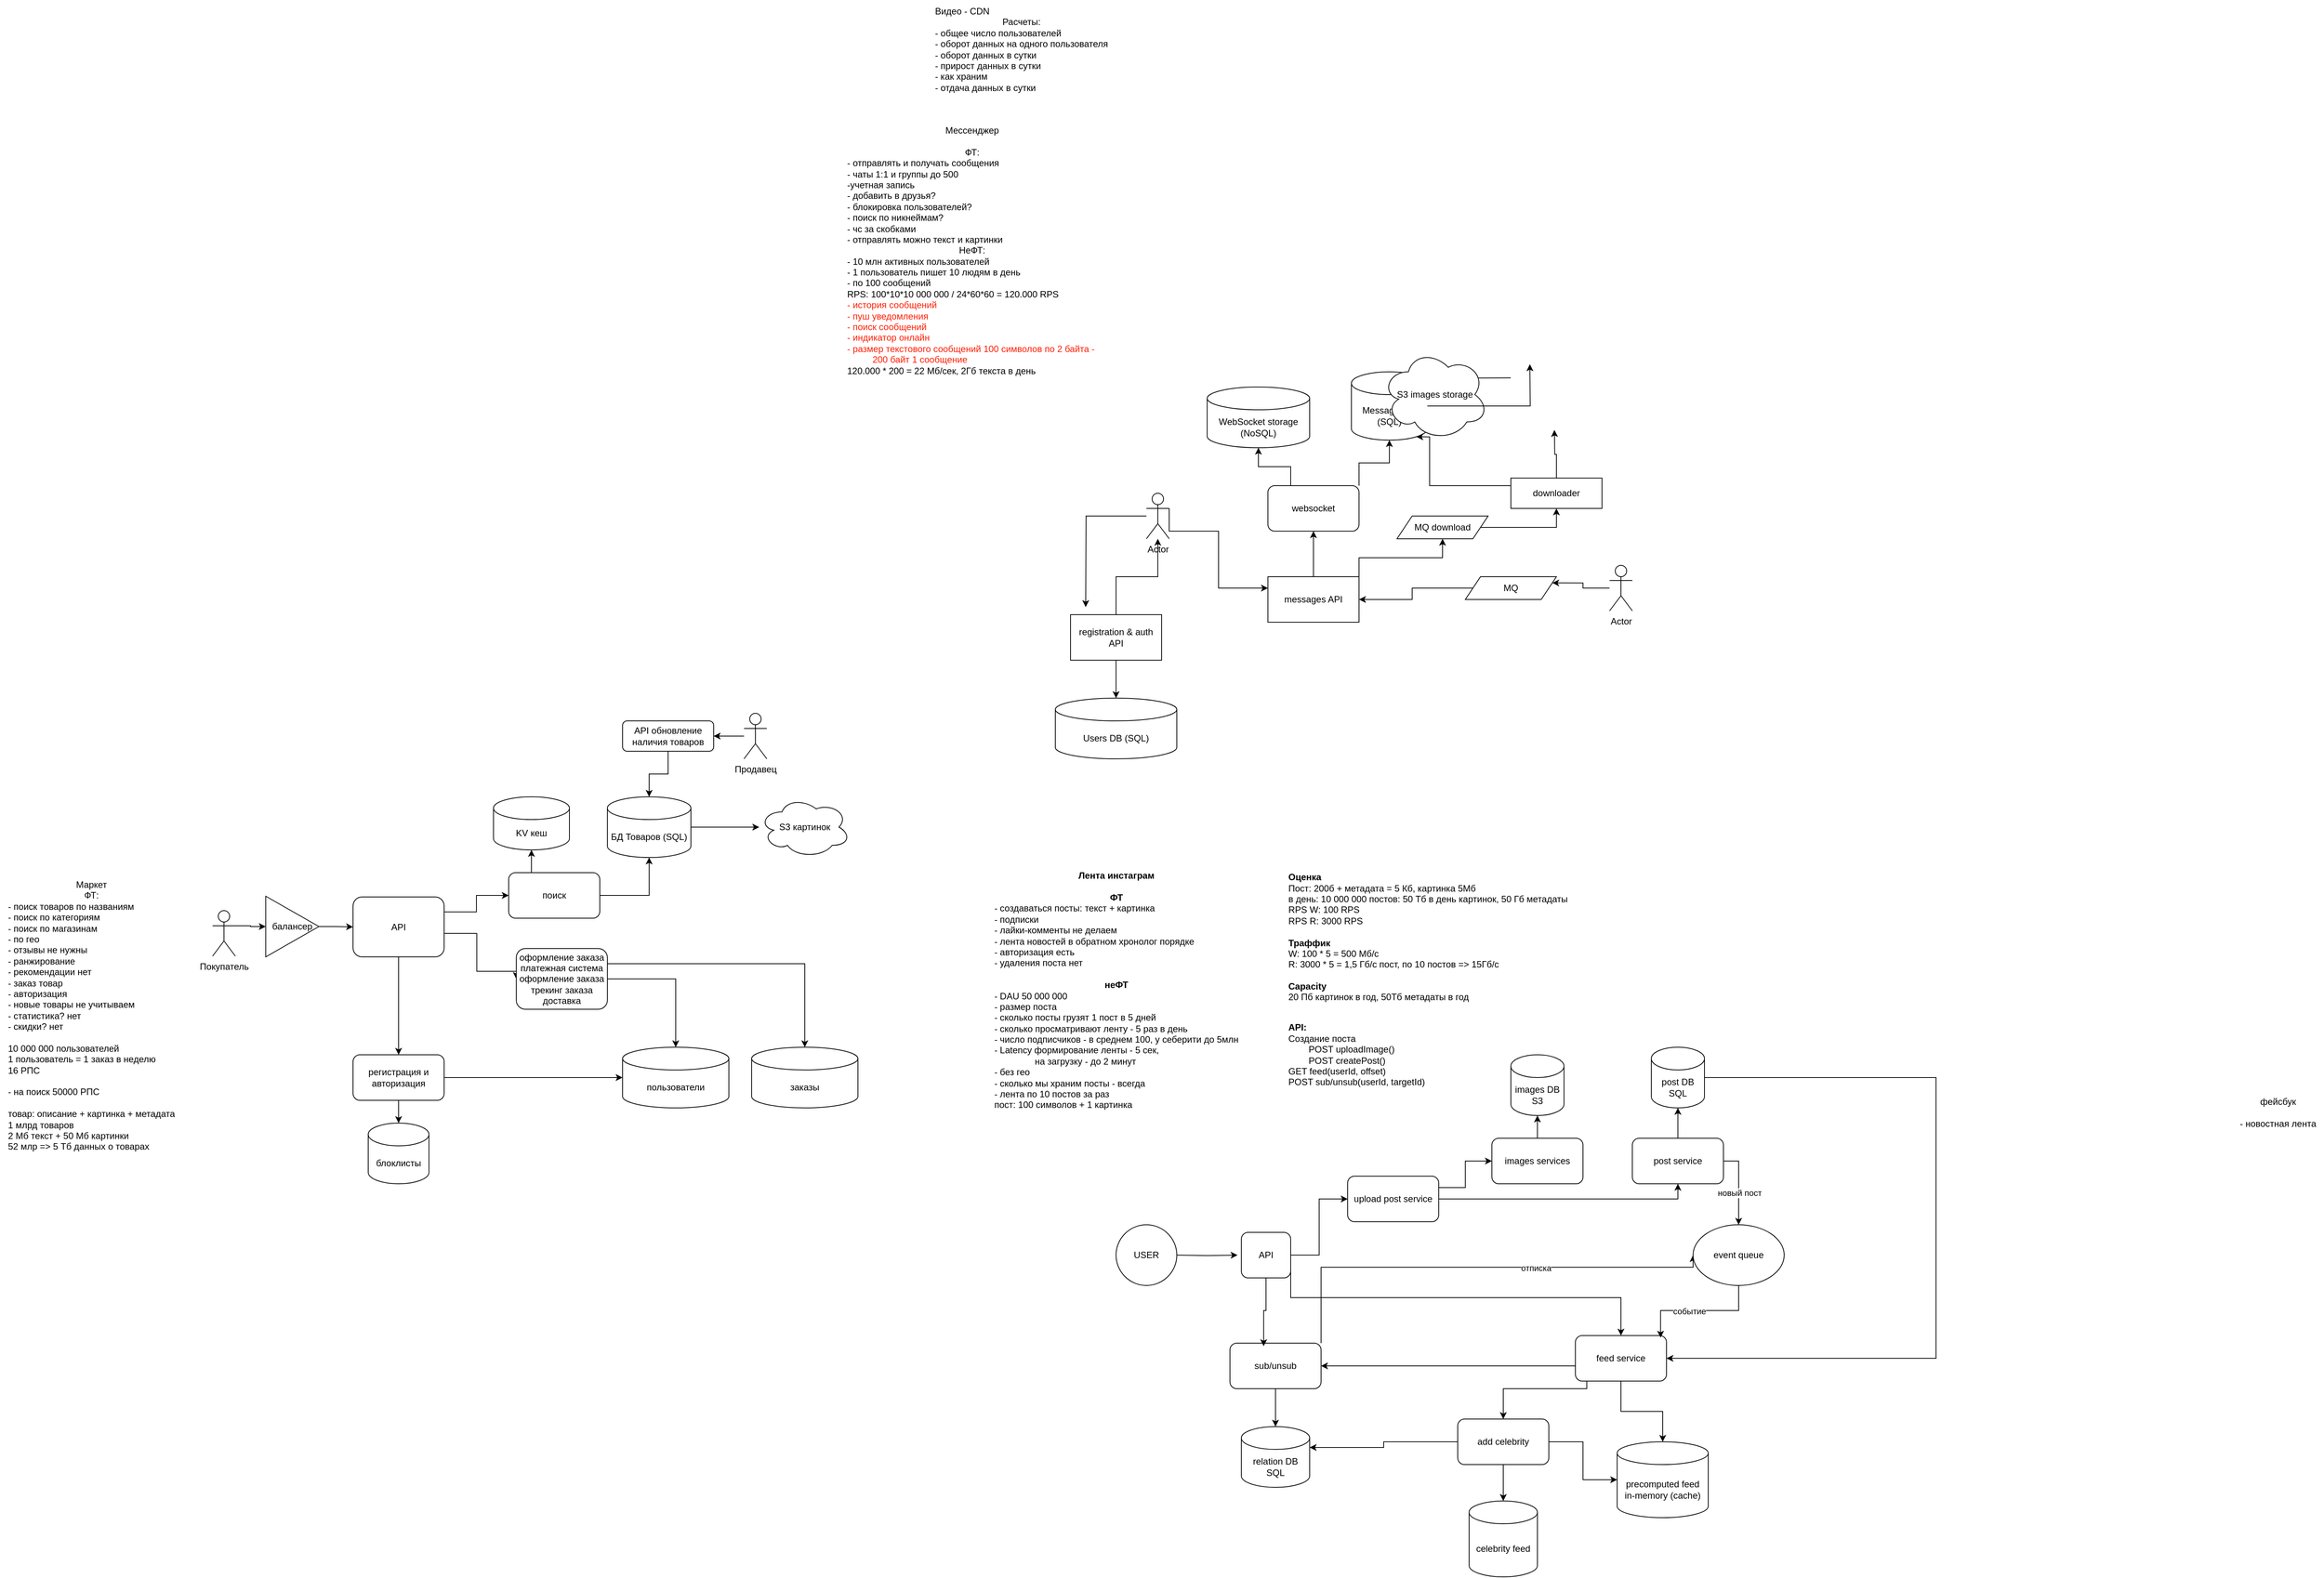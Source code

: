 <mxfile version="24.7.17">
  <diagram name="Страница — 1" id="VeJcSM31CE5ULs4fx9Ry">
    <mxGraphModel dx="2358" dy="531" grid="1" gridSize="10" guides="1" tooltips="1" connect="1" arrows="1" fold="1" page="1" pageScale="1" pageWidth="1169" pageHeight="827" math="0" shadow="0">
      <root>
        <mxCell id="0" />
        <mxCell id="1" parent="0" />
        <mxCell id="eisco_ME9Cg9zlp9eTQ7-1" value="&lt;div style=&quot;text-align: left;&quot;&gt;&lt;span style=&quot;background-color: initial;&quot;&gt;Видео - CDN&lt;/span&gt;&lt;/div&gt;&lt;div&gt;Расчеты:&lt;/div&gt;&lt;div style=&quot;text-align: left;&quot;&gt;- общее число пользователей&lt;/div&gt;&lt;div style=&quot;text-align: left;&quot;&gt;- оборот данных на одного пользователя&lt;/div&gt;&lt;div style=&quot;text-align: left;&quot;&gt;- оборот данных в сутки&lt;/div&gt;&lt;div style=&quot;text-align: left;&quot;&gt;- прирост данных в сутки&lt;/div&gt;&lt;div style=&quot;text-align: left;&quot;&gt;- как храним&lt;/div&gt;&lt;div style=&quot;text-align: left;&quot;&gt;- отдача данных в сутки&lt;/div&gt;" style="text;html=1;align=center;verticalAlign=middle;resizable=0;points=[];autosize=1;strokeColor=none;fillColor=none;" parent="1" vertex="1">
          <mxGeometry x="110" y="40" width="250" height="130" as="geometry" />
        </mxCell>
        <mxCell id="eisco_ME9Cg9zlp9eTQ7-2" value="Мессенджер&lt;div&gt;&lt;br&gt;&lt;div&gt;ФТ:&lt;/div&gt;&lt;div style=&quot;text-align: left;&quot;&gt;- отправлять и получать сообщения&lt;/div&gt;&lt;div style=&quot;text-align: left;&quot;&gt;- чаты 1:1 и группы до 500&lt;/div&gt;&lt;div style=&quot;text-align: left;&quot;&gt;-учетная запись&lt;/div&gt;&lt;div style=&quot;text-align: left;&quot;&gt;- добавить в друзья?&lt;/div&gt;&lt;div style=&quot;text-align: left;&quot;&gt;- блокировка пользователей?&lt;/div&gt;&lt;div style=&quot;text-align: left;&quot;&gt;- поиск по никнеймам?&lt;/div&gt;&lt;div style=&quot;text-align: left;&quot;&gt;- чс за скобками&lt;/div&gt;&lt;div style=&quot;text-align: left;&quot;&gt;- отправлять можно текст и картинки&lt;/div&gt;&lt;div&gt;НеФТ:&lt;/div&gt;&lt;/div&gt;&lt;div style=&quot;text-align: left;&quot;&gt;- 10 млн активных пользователей&lt;/div&gt;&lt;div style=&quot;text-align: left;&quot;&gt;- 1 пользователь пишет 10 людям в день&lt;/div&gt;&lt;div style=&quot;text-align: left;&quot;&gt;- по 100 сообщений&lt;/div&gt;&lt;div style=&quot;text-align: left;&quot;&gt;RPS: 100*10*10 000 000 / 24*60*60 = 120.000 RPS&lt;/div&gt;&lt;div style=&quot;text-align: left;&quot;&gt;&lt;font color=&quot;#ff1e05&quot;&gt;- история сообщений&lt;/font&gt;&lt;/div&gt;&lt;div style=&quot;text-align: left;&quot;&gt;&lt;font color=&quot;#ff1e05&quot;&gt;- пуш уведомления&lt;/font&gt;&lt;/div&gt;&lt;div style=&quot;text-align: left;&quot;&gt;&lt;font color=&quot;#ff1e05&quot;&gt;- поиск сообщений&lt;/font&gt;&lt;/div&gt;&lt;div style=&quot;text-align: left;&quot;&gt;&lt;font color=&quot;#ff1e05&quot;&gt;- индикатор онлайн&lt;/font&gt;&lt;/div&gt;&lt;div style=&quot;text-align: left;&quot;&gt;&lt;font color=&quot;#ff1e05&quot;&gt;- размер текстового сообщений 100 символов по 2 байта -&amp;nbsp;&lt;/font&gt;&lt;/div&gt;&lt;div style=&quot;text-align: left;&quot;&gt;&lt;font color=&quot;#ff1e05&quot;&gt;&amp;nbsp; &amp;nbsp; &amp;nbsp; &amp;nbsp; &amp;nbsp; 200 байт 1 сообщение&lt;/font&gt;&lt;/div&gt;&lt;div style=&quot;text-align: left;&quot;&gt;120.000 * 200 = 22 Мб/сек, 2Гб текста в день&lt;/div&gt;" style="text;html=1;align=center;verticalAlign=middle;resizable=0;points=[];autosize=1;strokeColor=none;fillColor=none;" parent="1" vertex="1">
          <mxGeometry x="-5" y="200" width="350" height="340" as="geometry" />
        </mxCell>
        <mxCell id="eisco_ME9Cg9zlp9eTQ7-8" style="edgeStyle=orthogonalEdgeStyle;rounded=0;orthogonalLoop=1;jettySize=auto;html=1;exitX=1;exitY=0.333;exitDx=0;exitDy=0;exitPerimeter=0;entryX=0;entryY=0.25;entryDx=0;entryDy=0;" parent="1" source="eisco_ME9Cg9zlp9eTQ7-3" target="eisco_ME9Cg9zlp9eTQ7-7" edge="1">
          <mxGeometry relative="1" as="geometry">
            <Array as="points">
              <mxPoint x="430" y="740" />
              <mxPoint x="495" y="740" />
              <mxPoint x="495" y="815" />
            </Array>
          </mxGeometry>
        </mxCell>
        <mxCell id="eisco_ME9Cg9zlp9eTQ7-20" style="edgeStyle=orthogonalEdgeStyle;rounded=0;orthogonalLoop=1;jettySize=auto;html=1;" parent="1" source="eisco_ME9Cg9zlp9eTQ7-3" edge="1">
          <mxGeometry relative="1" as="geometry">
            <mxPoint x="320" y="840" as="targetPoint" />
          </mxGeometry>
        </mxCell>
        <mxCell id="eisco_ME9Cg9zlp9eTQ7-3" value="Actor" style="shape=umlActor;verticalLabelPosition=bottom;verticalAlign=top;html=1;outlineConnect=0;" parent="1" vertex="1">
          <mxGeometry x="400" y="690" width="30" height="60" as="geometry" />
        </mxCell>
        <mxCell id="eisco_ME9Cg9zlp9eTQ7-38" style="edgeStyle=orthogonalEdgeStyle;rounded=0;orthogonalLoop=1;jettySize=auto;html=1;entryX=1;entryY=0.25;entryDx=0;entryDy=0;" parent="1" source="eisco_ME9Cg9zlp9eTQ7-4" target="eisco_ME9Cg9zlp9eTQ7-36" edge="1">
          <mxGeometry relative="1" as="geometry" />
        </mxCell>
        <mxCell id="eisco_ME9Cg9zlp9eTQ7-4" value="Actor" style="shape=umlActor;verticalLabelPosition=bottom;verticalAlign=top;html=1;outlineConnect=0;" parent="1" vertex="1">
          <mxGeometry x="1010" y="785" width="30" height="60" as="geometry" />
        </mxCell>
        <mxCell id="eisco_ME9Cg9zlp9eTQ7-26" style="edgeStyle=orthogonalEdgeStyle;rounded=0;orthogonalLoop=1;jettySize=auto;html=1;exitX=0.5;exitY=0;exitDx=0;exitDy=0;entryX=0.5;entryY=1;entryDx=0;entryDy=0;" parent="1" source="eisco_ME9Cg9zlp9eTQ7-7" target="eisco_ME9Cg9zlp9eTQ7-11" edge="1">
          <mxGeometry relative="1" as="geometry" />
        </mxCell>
        <mxCell id="eisco_ME9Cg9zlp9eTQ7-41" style="edgeStyle=orthogonalEdgeStyle;rounded=0;orthogonalLoop=1;jettySize=auto;html=1;exitX=1;exitY=0;exitDx=0;exitDy=0;" parent="1" source="eisco_ME9Cg9zlp9eTQ7-7" target="eisco_ME9Cg9zlp9eTQ7-40" edge="1">
          <mxGeometry relative="1" as="geometry" />
        </mxCell>
        <mxCell id="eisco_ME9Cg9zlp9eTQ7-7" value="messages API" style="whiteSpace=wrap;html=1;" parent="1" vertex="1">
          <mxGeometry x="560" y="800" width="120" height="60" as="geometry" />
        </mxCell>
        <mxCell id="eisco_ME9Cg9zlp9eTQ7-11" value="websocket" style="rounded=1;whiteSpace=wrap;html=1;" parent="1" vertex="1">
          <mxGeometry x="560" y="680" width="120" height="60" as="geometry" />
        </mxCell>
        <mxCell id="eisco_ME9Cg9zlp9eTQ7-21" style="edgeStyle=orthogonalEdgeStyle;rounded=0;orthogonalLoop=1;jettySize=auto;html=1;exitX=0.5;exitY=0;exitDx=0;exitDy=0;" parent="1" source="eisco_ME9Cg9zlp9eTQ7-19" target="eisco_ME9Cg9zlp9eTQ7-3" edge="1">
          <mxGeometry relative="1" as="geometry" />
        </mxCell>
        <mxCell id="eisco_ME9Cg9zlp9eTQ7-19" value="registration &amp;amp; auth API" style="rounded=0;whiteSpace=wrap;html=1;" parent="1" vertex="1">
          <mxGeometry x="300" y="850" width="120" height="60" as="geometry" />
        </mxCell>
        <mxCell id="eisco_ME9Cg9zlp9eTQ7-22" value="Users DB (SQL)" style="shape=cylinder3;whiteSpace=wrap;html=1;boundedLbl=1;backgroundOutline=1;size=15;" parent="1" vertex="1">
          <mxGeometry x="280" y="960" width="160" height="80" as="geometry" />
        </mxCell>
        <mxCell id="eisco_ME9Cg9zlp9eTQ7-23" style="edgeStyle=orthogonalEdgeStyle;rounded=0;orthogonalLoop=1;jettySize=auto;html=1;exitX=0.5;exitY=1;exitDx=0;exitDy=0;entryX=0.5;entryY=0;entryDx=0;entryDy=0;entryPerimeter=0;" parent="1" source="eisco_ME9Cg9zlp9eTQ7-19" target="eisco_ME9Cg9zlp9eTQ7-22" edge="1">
          <mxGeometry relative="1" as="geometry" />
        </mxCell>
        <mxCell id="eisco_ME9Cg9zlp9eTQ7-27" value="WebSocket storage (NoSQL)" style="shape=cylinder3;whiteSpace=wrap;html=1;boundedLbl=1;backgroundOutline=1;size=15;" parent="1" vertex="1">
          <mxGeometry x="480" y="550" width="135" height="80" as="geometry" />
        </mxCell>
        <mxCell id="eisco_ME9Cg9zlp9eTQ7-28" style="edgeStyle=orthogonalEdgeStyle;rounded=0;orthogonalLoop=1;jettySize=auto;html=1;exitX=0.25;exitY=0;exitDx=0;exitDy=0;entryX=0.5;entryY=1;entryDx=0;entryDy=0;entryPerimeter=0;" parent="1" source="eisco_ME9Cg9zlp9eTQ7-11" target="eisco_ME9Cg9zlp9eTQ7-27" edge="1">
          <mxGeometry relative="1" as="geometry" />
        </mxCell>
        <mxCell id="eisco_ME9Cg9zlp9eTQ7-29" value="MessagesDB (SQL)" style="shape=cylinder3;whiteSpace=wrap;html=1;boundedLbl=1;backgroundOutline=1;size=15;" parent="1" vertex="1">
          <mxGeometry x="670" y="530" width="100" height="90" as="geometry" />
        </mxCell>
        <mxCell id="eisco_ME9Cg9zlp9eTQ7-47" style="edgeStyle=orthogonalEdgeStyle;rounded=0;orthogonalLoop=1;jettySize=auto;html=1;exitX=0.07;exitY=0.4;exitDx=0;exitDy=0;exitPerimeter=0;" parent="1" edge="1">
          <mxGeometry relative="1" as="geometry">
            <mxPoint x="760.0" y="560" as="targetPoint" />
            <mxPoint x="879.8" y="538" as="sourcePoint" />
          </mxGeometry>
        </mxCell>
        <mxCell id="eisco_ME9Cg9zlp9eTQ7-30" value="S3 images storage" style="ellipse;shape=cloud;whiteSpace=wrap;html=1;" parent="1" vertex="1">
          <mxGeometry x="710" y="500" width="140" height="120" as="geometry" />
        </mxCell>
        <mxCell id="eisco_ME9Cg9zlp9eTQ7-33" style="edgeStyle=orthogonalEdgeStyle;rounded=0;orthogonalLoop=1;jettySize=auto;html=1;exitX=1;exitY=0;exitDx=0;exitDy=0;entryX=0.5;entryY=1;entryDx=0;entryDy=0;entryPerimeter=0;" parent="1" source="eisco_ME9Cg9zlp9eTQ7-11" target="eisco_ME9Cg9zlp9eTQ7-29" edge="1">
          <mxGeometry relative="1" as="geometry" />
        </mxCell>
        <mxCell id="eisco_ME9Cg9zlp9eTQ7-39" style="edgeStyle=orthogonalEdgeStyle;rounded=0;orthogonalLoop=1;jettySize=auto;html=1;exitX=0;exitY=0.5;exitDx=0;exitDy=0;entryX=1;entryY=0.5;entryDx=0;entryDy=0;" parent="1" source="eisco_ME9Cg9zlp9eTQ7-36" target="eisco_ME9Cg9zlp9eTQ7-7" edge="1">
          <mxGeometry relative="1" as="geometry" />
        </mxCell>
        <mxCell id="eisco_ME9Cg9zlp9eTQ7-36" value="MQ" style="shape=parallelogram;perimeter=parallelogramPerimeter;whiteSpace=wrap;html=1;fixedSize=1;" parent="1" vertex="1">
          <mxGeometry x="820" y="800" width="120" height="30" as="geometry" />
        </mxCell>
        <mxCell id="eisco_ME9Cg9zlp9eTQ7-43" style="edgeStyle=orthogonalEdgeStyle;rounded=0;orthogonalLoop=1;jettySize=auto;html=1;exitX=1;exitY=0.5;exitDx=0;exitDy=0;" parent="1" source="eisco_ME9Cg9zlp9eTQ7-40" target="eisco_ME9Cg9zlp9eTQ7-42" edge="1">
          <mxGeometry relative="1" as="geometry" />
        </mxCell>
        <mxCell id="eisco_ME9Cg9zlp9eTQ7-40" value="MQ download" style="shape=parallelogram;perimeter=parallelogramPerimeter;whiteSpace=wrap;html=1;fixedSize=1;" parent="1" vertex="1">
          <mxGeometry x="730" y="720" width="120" height="30" as="geometry" />
        </mxCell>
        <mxCell id="eisco_ME9Cg9zlp9eTQ7-42" value="downloader" style="whiteSpace=wrap;html=1;" parent="1" vertex="1">
          <mxGeometry x="880" y="670" width="120" height="40" as="geometry" />
        </mxCell>
        <mxCell id="eisco_ME9Cg9zlp9eTQ7-44" style="edgeStyle=orthogonalEdgeStyle;rounded=0;orthogonalLoop=1;jettySize=auto;html=1;exitX=0.5;exitY=0;exitDx=0;exitDy=0;entryX=0.481;entryY=0.972;entryDx=0;entryDy=0;entryPerimeter=0;" parent="1" source="eisco_ME9Cg9zlp9eTQ7-42" edge="1">
          <mxGeometry relative="1" as="geometry">
            <mxPoint x="937.34" y="606.64" as="targetPoint" />
          </mxGeometry>
        </mxCell>
        <mxCell id="eisco_ME9Cg9zlp9eTQ7-45" style="edgeStyle=orthogonalEdgeStyle;rounded=0;orthogonalLoop=1;jettySize=auto;html=1;exitX=0;exitY=0.5;exitDx=0;exitDy=0;entryX=0.855;entryY=1;entryDx=0;entryDy=-4.35;entryPerimeter=0;" parent="1" source="eisco_ME9Cg9zlp9eTQ7-42" target="eisco_ME9Cg9zlp9eTQ7-29" edge="1">
          <mxGeometry relative="1" as="geometry">
            <Array as="points">
              <mxPoint x="880" y="680" />
              <mxPoint x="773" y="680" />
            </Array>
          </mxGeometry>
        </mxCell>
        <mxCell id="eisco_ME9Cg9zlp9eTQ7-46" style="edgeStyle=orthogonalEdgeStyle;rounded=0;orthogonalLoop=1;jettySize=auto;html=1;entryX=0.25;entryY=0.25;entryDx=0;entryDy=0;entryPerimeter=0;" parent="1" source="eisco_ME9Cg9zlp9eTQ7-29" edge="1">
          <mxGeometry relative="1" as="geometry">
            <mxPoint x="905" y="520" as="targetPoint" />
          </mxGeometry>
        </mxCell>
        <mxCell id="c25r9Y8_FzX_gqOAeqk_-2" value="&lt;div&gt;&lt;br&gt;&lt;/div&gt;" style="text;html=1;align=left;verticalAlign=middle;resizable=0;points=[];autosize=1;strokeColor=none;fillColor=none;" vertex="1" parent="1">
          <mxGeometry x="1110" y="228" width="20" height="30" as="geometry" />
        </mxCell>
        <mxCell id="c25r9Y8_FzX_gqOAeqk_-3" value="Маркет&lt;div&gt;ФТ:&lt;/div&gt;&lt;div style=&quot;text-align: left;&quot;&gt;- поиск товаров по названиям&lt;/div&gt;&lt;div style=&quot;text-align: left;&quot;&gt;- поиск по категориям&lt;/div&gt;&lt;div style=&quot;text-align: left;&quot;&gt;- поиск по магазинам&lt;/div&gt;&lt;div style=&quot;text-align: left;&quot;&gt;- по гео&lt;/div&gt;&lt;div style=&quot;text-align: left;&quot;&gt;- отзывы не нужны&lt;/div&gt;&lt;div style=&quot;text-align: left;&quot;&gt;- ранжирование&lt;/div&gt;&lt;div style=&quot;text-align: left;&quot;&gt;- рекомендации нет&lt;/div&gt;&lt;div style=&quot;text-align: left;&quot;&gt;- заказ товар&lt;/div&gt;&lt;div style=&quot;text-align: left;&quot;&gt;- авторизация&lt;/div&gt;&lt;div style=&quot;text-align: left;&quot;&gt;- новые товары не учитываем&lt;/div&gt;&lt;div style=&quot;text-align: left;&quot;&gt;- статистика? нет&lt;/div&gt;&lt;div style=&quot;text-align: left;&quot;&gt;- скидки? нет&lt;/div&gt;&lt;div style=&quot;text-align: left;&quot;&gt;&lt;br&gt;&lt;/div&gt;&lt;div style=&quot;text-align: left;&quot;&gt;10 000 000 пользователей&lt;/div&gt;&lt;div style=&quot;text-align: left;&quot;&gt;1 пользователь = 1 заказ в неделю&lt;/div&gt;&lt;div style=&quot;text-align: left;&quot;&gt;16 РПС&lt;/div&gt;&lt;div style=&quot;text-align: left;&quot;&gt;&lt;br&gt;&lt;/div&gt;&lt;div style=&quot;text-align: left;&quot;&gt;- на поиск 50000 РПС&lt;/div&gt;&lt;div style=&quot;text-align: left;&quot;&gt;&lt;br&gt;&lt;/div&gt;&lt;div style=&quot;text-align: left;&quot;&gt;товар: описание + картинка + метадата&lt;/div&gt;&lt;div style=&quot;text-align: left;&quot;&gt;1 млрд товаров&lt;/div&gt;&lt;div style=&quot;text-align: left;&quot;&gt;2 Мб текст + 50 Мб картинки&lt;/div&gt;&lt;div style=&quot;text-align: left;&quot;&gt;52 млр =&amp;gt; 5 Тб данных о товарах&lt;/div&gt;&lt;div style=&quot;text-align: left;&quot;&gt;&lt;br&gt;&lt;/div&gt;&lt;div style=&quot;text-align: left;&quot;&gt;&lt;br&gt;&lt;/div&gt;&lt;div style=&quot;text-align: left;&quot;&gt;&lt;br&gt;&lt;/div&gt;" style="text;html=1;align=center;verticalAlign=middle;resizable=0;points=[];autosize=1;strokeColor=none;fillColor=none;" vertex="1" parent="1">
          <mxGeometry x="-1110" y="1190" width="240" height="420" as="geometry" />
        </mxCell>
        <mxCell id="c25r9Y8_FzX_gqOAeqk_-24" style="edgeStyle=orthogonalEdgeStyle;rounded=0;orthogonalLoop=1;jettySize=auto;html=1;exitX=1;exitY=0.333;exitDx=0;exitDy=0;exitPerimeter=0;entryX=0;entryY=0.5;entryDx=0;entryDy=0;" edge="1" parent="1" source="c25r9Y8_FzX_gqOAeqk_-4" target="c25r9Y8_FzX_gqOAeqk_-23">
          <mxGeometry relative="1" as="geometry" />
        </mxCell>
        <mxCell id="c25r9Y8_FzX_gqOAeqk_-4" value="Покупатель" style="shape=umlActor;verticalLabelPosition=bottom;verticalAlign=top;html=1;outlineConnect=0;" vertex="1" parent="1">
          <mxGeometry x="-830" y="1240" width="30" height="60" as="geometry" />
        </mxCell>
        <mxCell id="c25r9Y8_FzX_gqOAeqk_-11" style="edgeStyle=orthogonalEdgeStyle;rounded=0;orthogonalLoop=1;jettySize=auto;html=1;exitX=1;exitY=0.25;exitDx=0;exitDy=0;" edge="1" parent="1" source="c25r9Y8_FzX_gqOAeqk_-5" target="c25r9Y8_FzX_gqOAeqk_-10">
          <mxGeometry relative="1" as="geometry" />
        </mxCell>
        <mxCell id="c25r9Y8_FzX_gqOAeqk_-14" style="edgeStyle=orthogonalEdgeStyle;rounded=0;orthogonalLoop=1;jettySize=auto;html=1;exitX=1;exitY=0.5;exitDx=0;exitDy=0;entryX=0;entryY=0.5;entryDx=0;entryDy=0;" edge="1" parent="1" source="c25r9Y8_FzX_gqOAeqk_-5" target="c25r9Y8_FzX_gqOAeqk_-13">
          <mxGeometry relative="1" as="geometry">
            <Array as="points">
              <mxPoint x="-525" y="1270" />
              <mxPoint x="-482" y="1270" />
              <mxPoint x="-482" y="1320" />
            </Array>
          </mxGeometry>
        </mxCell>
        <mxCell id="c25r9Y8_FzX_gqOAeqk_-21" style="edgeStyle=orthogonalEdgeStyle;rounded=0;orthogonalLoop=1;jettySize=auto;html=1;exitX=0.5;exitY=1;exitDx=0;exitDy=0;" edge="1" parent="1" source="c25r9Y8_FzX_gqOAeqk_-5" target="c25r9Y8_FzX_gqOAeqk_-20">
          <mxGeometry relative="1" as="geometry" />
        </mxCell>
        <mxCell id="c25r9Y8_FzX_gqOAeqk_-5" value="API" style="rounded=1;whiteSpace=wrap;html=1;" vertex="1" parent="1">
          <mxGeometry x="-645" y="1222" width="120" height="79" as="geometry" />
        </mxCell>
        <mxCell id="c25r9Y8_FzX_gqOAeqk_-9" style="edgeStyle=orthogonalEdgeStyle;rounded=0;orthogonalLoop=1;jettySize=auto;html=1;exitX=1;exitY=0.5;exitDx=0;exitDy=0;exitPerimeter=0;" edge="1" parent="1" source="c25r9Y8_FzX_gqOAeqk_-7" target="c25r9Y8_FzX_gqOAeqk_-8">
          <mxGeometry relative="1" as="geometry" />
        </mxCell>
        <mxCell id="c25r9Y8_FzX_gqOAeqk_-7" value="БД Товаров (SQL)" style="shape=cylinder3;whiteSpace=wrap;html=1;boundedLbl=1;backgroundOutline=1;size=15;" vertex="1" parent="1">
          <mxGeometry x="-310" y="1090" width="110" height="80" as="geometry" />
        </mxCell>
        <mxCell id="c25r9Y8_FzX_gqOAeqk_-8" value="S3 картинок" style="ellipse;shape=cloud;whiteSpace=wrap;html=1;" vertex="1" parent="1">
          <mxGeometry x="-110" y="1090" width="120" height="80" as="geometry" />
        </mxCell>
        <mxCell id="c25r9Y8_FzX_gqOAeqk_-19" style="edgeStyle=orthogonalEdgeStyle;rounded=0;orthogonalLoop=1;jettySize=auto;html=1;exitX=0.25;exitY=0;exitDx=0;exitDy=0;" edge="1" parent="1" source="c25r9Y8_FzX_gqOAeqk_-10" target="c25r9Y8_FzX_gqOAeqk_-18">
          <mxGeometry relative="1" as="geometry" />
        </mxCell>
        <mxCell id="c25r9Y8_FzX_gqOAeqk_-10" value="поиск" style="rounded=1;whiteSpace=wrap;html=1;" vertex="1" parent="1">
          <mxGeometry x="-440" y="1190" width="120" height="60" as="geometry" />
        </mxCell>
        <mxCell id="c25r9Y8_FzX_gqOAeqk_-12" style="edgeStyle=orthogonalEdgeStyle;rounded=0;orthogonalLoop=1;jettySize=auto;html=1;exitX=1;exitY=0.5;exitDx=0;exitDy=0;entryX=0.5;entryY=1;entryDx=0;entryDy=0;entryPerimeter=0;" edge="1" parent="1" source="c25r9Y8_FzX_gqOAeqk_-10" target="c25r9Y8_FzX_gqOAeqk_-7">
          <mxGeometry relative="1" as="geometry" />
        </mxCell>
        <mxCell id="c25r9Y8_FzX_gqOAeqk_-38" style="edgeStyle=orthogonalEdgeStyle;rounded=0;orthogonalLoop=1;jettySize=auto;html=1;exitX=1;exitY=0.25;exitDx=0;exitDy=0;" edge="1" parent="1" source="c25r9Y8_FzX_gqOAeqk_-13" target="c25r9Y8_FzX_gqOAeqk_-36">
          <mxGeometry relative="1" as="geometry" />
        </mxCell>
        <mxCell id="c25r9Y8_FzX_gqOAeqk_-13" value="&lt;div&gt;оформление заказа&lt;/div&gt;платежная система&lt;div&gt;оформление заказа&lt;/div&gt;&lt;div&gt;трекинг заказа&lt;/div&gt;&lt;div&gt;доставка&lt;/div&gt;" style="rounded=1;whiteSpace=wrap;html=1;" vertex="1" parent="1">
          <mxGeometry x="-430" y="1290" width="120" height="80" as="geometry" />
        </mxCell>
        <mxCell id="c25r9Y8_FzX_gqOAeqk_-16" value="пользователи" style="shape=cylinder3;whiteSpace=wrap;html=1;boundedLbl=1;backgroundOutline=1;size=15;" vertex="1" parent="1">
          <mxGeometry x="-290" y="1420" width="140" height="80" as="geometry" />
        </mxCell>
        <mxCell id="c25r9Y8_FzX_gqOAeqk_-17" style="edgeStyle=orthogonalEdgeStyle;rounded=0;orthogonalLoop=1;jettySize=auto;html=1;exitX=1;exitY=0.5;exitDx=0;exitDy=0;entryX=0.5;entryY=0;entryDx=0;entryDy=0;entryPerimeter=0;" edge="1" parent="1" source="c25r9Y8_FzX_gqOAeqk_-13" target="c25r9Y8_FzX_gqOAeqk_-16">
          <mxGeometry relative="1" as="geometry" />
        </mxCell>
        <mxCell id="c25r9Y8_FzX_gqOAeqk_-18" value="KV кеш" style="shape=cylinder3;whiteSpace=wrap;html=1;boundedLbl=1;backgroundOutline=1;size=15;" vertex="1" parent="1">
          <mxGeometry x="-460" y="1090" width="100" height="70" as="geometry" />
        </mxCell>
        <mxCell id="c25r9Y8_FzX_gqOAeqk_-20" value="регистрация и авторизация" style="rounded=1;whiteSpace=wrap;html=1;" vertex="1" parent="1">
          <mxGeometry x="-645" y="1430" width="120" height="60" as="geometry" />
        </mxCell>
        <mxCell id="c25r9Y8_FzX_gqOAeqk_-22" style="edgeStyle=orthogonalEdgeStyle;rounded=0;orthogonalLoop=1;jettySize=auto;html=1;exitX=1;exitY=0.5;exitDx=0;exitDy=0;entryX=0;entryY=0.5;entryDx=0;entryDy=0;entryPerimeter=0;" edge="1" parent="1" source="c25r9Y8_FzX_gqOAeqk_-20" target="c25r9Y8_FzX_gqOAeqk_-16">
          <mxGeometry relative="1" as="geometry" />
        </mxCell>
        <mxCell id="c25r9Y8_FzX_gqOAeqk_-25" style="edgeStyle=orthogonalEdgeStyle;rounded=0;orthogonalLoop=1;jettySize=auto;html=1;" edge="1" parent="1" source="c25r9Y8_FzX_gqOAeqk_-23" target="c25r9Y8_FzX_gqOAeqk_-5">
          <mxGeometry relative="1" as="geometry" />
        </mxCell>
        <mxCell id="c25r9Y8_FzX_gqOAeqk_-23" value="балансер" style="triangle;whiteSpace=wrap;html=1;" vertex="1" parent="1">
          <mxGeometry x="-760" y="1221" width="70" height="80" as="geometry" />
        </mxCell>
        <mxCell id="c25r9Y8_FzX_gqOAeqk_-26" value="API обновление наличия товаров" style="rounded=1;whiteSpace=wrap;html=1;" vertex="1" parent="1">
          <mxGeometry x="-290" y="990" width="120" height="40" as="geometry" />
        </mxCell>
        <mxCell id="c25r9Y8_FzX_gqOAeqk_-33" style="edgeStyle=orthogonalEdgeStyle;rounded=0;orthogonalLoop=1;jettySize=auto;html=1;entryX=1;entryY=0.5;entryDx=0;entryDy=0;" edge="1" parent="1" source="c25r9Y8_FzX_gqOAeqk_-27" target="c25r9Y8_FzX_gqOAeqk_-26">
          <mxGeometry relative="1" as="geometry" />
        </mxCell>
        <mxCell id="c25r9Y8_FzX_gqOAeqk_-27" value="Продавец" style="shape=umlActor;verticalLabelPosition=bottom;verticalAlign=top;html=1;outlineConnect=0;" vertex="1" parent="1">
          <mxGeometry x="-130" y="980" width="30" height="60" as="geometry" />
        </mxCell>
        <mxCell id="c25r9Y8_FzX_gqOAeqk_-31" style="edgeStyle=orthogonalEdgeStyle;rounded=0;orthogonalLoop=1;jettySize=auto;html=1;exitX=0.5;exitY=1;exitDx=0;exitDy=0;entryX=0.5;entryY=0;entryDx=0;entryDy=0;entryPerimeter=0;" edge="1" parent="1" source="c25r9Y8_FzX_gqOAeqk_-26" target="c25r9Y8_FzX_gqOAeqk_-7">
          <mxGeometry relative="1" as="geometry" />
        </mxCell>
        <mxCell id="c25r9Y8_FzX_gqOAeqk_-34" value="блоклисты" style="shape=cylinder3;whiteSpace=wrap;html=1;boundedLbl=1;backgroundOutline=1;size=15;" vertex="1" parent="1">
          <mxGeometry x="-625" y="1520" width="80" height="80" as="geometry" />
        </mxCell>
        <mxCell id="c25r9Y8_FzX_gqOAeqk_-35" style="edgeStyle=orthogonalEdgeStyle;rounded=0;orthogonalLoop=1;jettySize=auto;html=1;exitX=0.5;exitY=1;exitDx=0;exitDy=0;entryX=0.5;entryY=0;entryDx=0;entryDy=0;entryPerimeter=0;" edge="1" parent="1" source="c25r9Y8_FzX_gqOAeqk_-20" target="c25r9Y8_FzX_gqOAeqk_-34">
          <mxGeometry relative="1" as="geometry" />
        </mxCell>
        <mxCell id="c25r9Y8_FzX_gqOAeqk_-36" value="заказы" style="shape=cylinder3;whiteSpace=wrap;html=1;boundedLbl=1;backgroundOutline=1;size=15;" vertex="1" parent="1">
          <mxGeometry x="-120" y="1420" width="140" height="80" as="geometry" />
        </mxCell>
        <mxCell id="c25r9Y8_FzX_gqOAeqk_-39" value="&lt;b&gt;Лента инстаграм&lt;/b&gt;&lt;div&gt;&lt;br&gt;&lt;/div&gt;&lt;div&gt;&lt;b&gt;ФТ&lt;/b&gt;&lt;/div&gt;&lt;div style=&quot;text-align: left;&quot;&gt;- создаваться посты: текст + картинка&lt;/div&gt;&lt;div style=&quot;text-align: left;&quot;&gt;- подписки&amp;nbsp;&lt;/div&gt;&lt;div style=&quot;text-align: left;&quot;&gt;- лайки-комменты не делаем&lt;/div&gt;&lt;div style=&quot;text-align: left;&quot;&gt;- лента новостей в обратном хронолог порядке&lt;/div&gt;&lt;div style=&quot;text-align: left;&quot;&gt;- авторизация есть&lt;/div&gt;&lt;div style=&quot;text-align: left;&quot;&gt;- удаления поста нет&lt;/div&gt;&lt;div&gt;&lt;br&gt;&lt;/div&gt;&lt;div&gt;&lt;b&gt;неФТ&lt;/b&gt;&lt;/div&gt;&lt;div style=&quot;text-align: left;&quot;&gt;- DAU 50 000 000&amp;nbsp;&lt;/div&gt;&lt;div style=&quot;text-align: left;&quot;&gt;- размер поста&lt;/div&gt;&lt;div style=&quot;text-align: left;&quot;&gt;- сколько посты грузят 1 пост в 5 дней&lt;/div&gt;&lt;div style=&quot;text-align: left;&quot;&gt;- сколько просматривают ленту - 5 раз в день&lt;/div&gt;&lt;div style=&quot;text-align: left;&quot;&gt;- число подписчиков - в среднем 100, у себерити до 5млн&lt;/div&gt;&lt;div style=&quot;text-align: left;&quot;&gt;- Latency формирование ленты - 5 сек,&amp;nbsp;&lt;/div&gt;&lt;div style=&quot;text-align: left;&quot;&gt;&lt;span style=&quot;white-space: pre;&quot;&gt;&#x9;&lt;/span&gt;&lt;span style=&quot;white-space: pre;&quot;&gt;&#x9;&lt;/span&gt;на загрузку - до 2 минут&lt;/div&gt;&lt;div style=&quot;text-align: left;&quot;&gt;- без гео&lt;/div&gt;&lt;div style=&quot;text-align: left;&quot;&gt;- сколько мы храним посты - всегда&lt;/div&gt;&lt;div style=&quot;text-align: left;&quot;&gt;- лента по 10 постов за раз&lt;/div&gt;&lt;div style=&quot;text-align: left;&quot;&gt;пост: 100 символов + 1 картинка&lt;/div&gt;" style="text;html=1;align=center;verticalAlign=middle;resizable=0;points=[];autosize=1;strokeColor=none;fillColor=none;" vertex="1" parent="1">
          <mxGeometry x="185" y="1180" width="350" height="330" as="geometry" />
        </mxCell>
        <mxCell id="c25r9Y8_FzX_gqOAeqk_-40" value="&lt;b&gt;Оценка&lt;/b&gt;&lt;div&gt;Пост: 200б + метадата = 5 Кб, картинка 5Мб&lt;/div&gt;&lt;div&gt;в день: 10 000 000 постов: 50 Тб в день картинок, 50 Гб метадаты&lt;/div&gt;&lt;div&gt;RPS W: 100 RPS&lt;/div&gt;&lt;div&gt;RPS R: 3000 RPS&lt;/div&gt;&lt;div&gt;&lt;br&gt;&lt;/div&gt;&lt;div&gt;&lt;b&gt;Траффик&lt;/b&gt;&lt;/div&gt;&lt;div&gt;W: 100 * 5 = 500 Мб/с&lt;/div&gt;&lt;div&gt;R: 3000 * 5 = 1,5 Гб/с пост, по 10 постов =&amp;gt; 15Гб/с&lt;/div&gt;&lt;div&gt;&lt;br&gt;&lt;/div&gt;&lt;div&gt;&lt;b&gt;Capacity&lt;/b&gt;&lt;/div&gt;&lt;div&gt;&lt;span style=&quot;background-color: initial;&quot;&gt;20 Пб картинок в год, 50Тб метадаты в год&lt;/span&gt;&lt;/div&gt;" style="text;html=1;align=left;verticalAlign=middle;resizable=0;points=[];autosize=1;strokeColor=none;fillColor=none;" vertex="1" parent="1">
          <mxGeometry x="585" y="1180" width="390" height="190" as="geometry" />
        </mxCell>
        <mxCell id="c25r9Y8_FzX_gqOAeqk_-41" value="&lt;b&gt;API:&lt;/b&gt;&lt;div&gt;Создание поста&lt;/div&gt;&lt;div&gt;&lt;span style=&quot;white-space: pre;&quot;&gt;&#x9;&lt;/span&gt;POST uploadImage()&lt;br&gt;&lt;/div&gt;&lt;div&gt;&lt;span style=&quot;white-space: pre;&quot;&gt;&#x9;&lt;/span&gt;POST createPost()&lt;br&gt;&lt;/div&gt;&lt;div&gt;GET feed(userId, offset)&lt;/div&gt;&lt;div&gt;POST sub/unsub(userId, targetId)&lt;/div&gt;" style="text;html=1;align=left;verticalAlign=middle;resizable=0;points=[];autosize=1;strokeColor=none;fillColor=none;" vertex="1" parent="1">
          <mxGeometry x="585" y="1380" width="200" height="100" as="geometry" />
        </mxCell>
        <mxCell id="c25r9Y8_FzX_gqOAeqk_-74" value="USER" style="ellipse;whiteSpace=wrap;html=1;aspect=fixed;" vertex="1" parent="1">
          <mxGeometry x="360" y="1654" width="80" height="80" as="geometry" />
        </mxCell>
        <mxCell id="c25r9Y8_FzX_gqOAeqk_-77" style="edgeStyle=orthogonalEdgeStyle;rounded=0;orthogonalLoop=1;jettySize=auto;html=1;" edge="1" parent="1">
          <mxGeometry relative="1" as="geometry">
            <mxPoint x="520.0" y="1694" as="targetPoint" />
            <mxPoint x="440.0" y="1694.059" as="sourcePoint" />
          </mxGeometry>
        </mxCell>
        <mxCell id="c25r9Y8_FzX_gqOAeqk_-93" style="edgeStyle=orthogonalEdgeStyle;rounded=0;orthogonalLoop=1;jettySize=auto;html=1;entryX=0;entryY=0.5;entryDx=0;entryDy=0;" edge="1" parent="1" source="c25r9Y8_FzX_gqOAeqk_-78" target="c25r9Y8_FzX_gqOAeqk_-79">
          <mxGeometry relative="1" as="geometry" />
        </mxCell>
        <mxCell id="c25r9Y8_FzX_gqOAeqk_-99" style="edgeStyle=orthogonalEdgeStyle;rounded=0;orthogonalLoop=1;jettySize=auto;html=1;exitX=1;exitY=0.75;exitDx=0;exitDy=0;entryX=0.5;entryY=0;entryDx=0;entryDy=0;" edge="1" parent="1" source="c25r9Y8_FzX_gqOAeqk_-78" target="c25r9Y8_FzX_gqOAeqk_-80">
          <mxGeometry relative="1" as="geometry">
            <Array as="points">
              <mxPoint x="590" y="1750" />
              <mxPoint x="1025" y="1750" />
            </Array>
          </mxGeometry>
        </mxCell>
        <mxCell id="c25r9Y8_FzX_gqOAeqk_-78" value="API" style="rounded=1;whiteSpace=wrap;html=1;" vertex="1" parent="1">
          <mxGeometry x="525" y="1664" width="65" height="60" as="geometry" />
        </mxCell>
        <mxCell id="c25r9Y8_FzX_gqOAeqk_-96" style="edgeStyle=orthogonalEdgeStyle;rounded=0;orthogonalLoop=1;jettySize=auto;html=1;exitX=1;exitY=0.25;exitDx=0;exitDy=0;entryX=0;entryY=0.5;entryDx=0;entryDy=0;" edge="1" parent="1" source="c25r9Y8_FzX_gqOAeqk_-79" target="c25r9Y8_FzX_gqOAeqk_-81">
          <mxGeometry relative="1" as="geometry" />
        </mxCell>
        <mxCell id="c25r9Y8_FzX_gqOAeqk_-97" style="edgeStyle=orthogonalEdgeStyle;rounded=0;orthogonalLoop=1;jettySize=auto;html=1;exitX=1;exitY=0.5;exitDx=0;exitDy=0;entryX=0.5;entryY=1;entryDx=0;entryDy=0;" edge="1" parent="1" source="c25r9Y8_FzX_gqOAeqk_-79" target="c25r9Y8_FzX_gqOAeqk_-82">
          <mxGeometry relative="1" as="geometry" />
        </mxCell>
        <mxCell id="c25r9Y8_FzX_gqOAeqk_-79" value="upload post service" style="rounded=1;whiteSpace=wrap;html=1;" vertex="1" parent="1">
          <mxGeometry x="665" y="1590" width="120" height="60" as="geometry" />
        </mxCell>
        <mxCell id="c25r9Y8_FzX_gqOAeqk_-88" style="edgeStyle=orthogonalEdgeStyle;rounded=0;orthogonalLoop=1;jettySize=auto;html=1;exitX=0.5;exitY=1;exitDx=0;exitDy=0;" edge="1" parent="1" source="c25r9Y8_FzX_gqOAeqk_-80" target="c25r9Y8_FzX_gqOAeqk_-87">
          <mxGeometry relative="1" as="geometry" />
        </mxCell>
        <mxCell id="c25r9Y8_FzX_gqOAeqk_-111" style="edgeStyle=orthogonalEdgeStyle;rounded=0;orthogonalLoop=1;jettySize=auto;html=1;exitX=0;exitY=0.75;exitDx=0;exitDy=0;entryX=0.5;entryY=0;entryDx=0;entryDy=0;" edge="1" parent="1" source="c25r9Y8_FzX_gqOAeqk_-80" target="c25r9Y8_FzX_gqOAeqk_-110">
          <mxGeometry relative="1" as="geometry">
            <Array as="points">
              <mxPoint x="980" y="1845" />
              <mxPoint x="980" y="1870" />
              <mxPoint x="870" y="1870" />
            </Array>
          </mxGeometry>
        </mxCell>
        <mxCell id="c25r9Y8_FzX_gqOAeqk_-114" style="edgeStyle=orthogonalEdgeStyle;rounded=0;orthogonalLoop=1;jettySize=auto;html=1;exitX=0;exitY=0.5;exitDx=0;exitDy=0;entryX=1;entryY=0.5;entryDx=0;entryDy=0;" edge="1" parent="1" source="c25r9Y8_FzX_gqOAeqk_-80" target="c25r9Y8_FzX_gqOAeqk_-90">
          <mxGeometry relative="1" as="geometry">
            <Array as="points">
              <mxPoint x="965" y="1840" />
            </Array>
          </mxGeometry>
        </mxCell>
        <mxCell id="c25r9Y8_FzX_gqOAeqk_-80" value="feed service" style="rounded=1;whiteSpace=wrap;html=1;" vertex="1" parent="1">
          <mxGeometry x="965" y="1800" width="120" height="60" as="geometry" />
        </mxCell>
        <mxCell id="c25r9Y8_FzX_gqOAeqk_-81" value="images services" style="rounded=1;whiteSpace=wrap;html=1;" vertex="1" parent="1">
          <mxGeometry x="855" y="1540" width="120" height="60" as="geometry" />
        </mxCell>
        <mxCell id="c25r9Y8_FzX_gqOAeqk_-104" style="edgeStyle=orthogonalEdgeStyle;rounded=0;orthogonalLoop=1;jettySize=auto;html=1;exitX=1;exitY=0.5;exitDx=0;exitDy=0;" edge="1" parent="1" source="c25r9Y8_FzX_gqOAeqk_-82" target="c25r9Y8_FzX_gqOAeqk_-103">
          <mxGeometry relative="1" as="geometry" />
        </mxCell>
        <mxCell id="c25r9Y8_FzX_gqOAeqk_-119" value="новый пост" style="edgeLabel;html=1;align=center;verticalAlign=middle;resizable=0;points=[];" vertex="1" connectable="0" parent="c25r9Y8_FzX_gqOAeqk_-104">
          <mxGeometry x="0.191" y="1" relative="1" as="geometry">
            <mxPoint as="offset" />
          </mxGeometry>
        </mxCell>
        <mxCell id="c25r9Y8_FzX_gqOAeqk_-82" value="post service" style="rounded=1;whiteSpace=wrap;html=1;" vertex="1" parent="1">
          <mxGeometry x="1040" y="1540" width="120" height="60" as="geometry" />
        </mxCell>
        <mxCell id="c25r9Y8_FzX_gqOAeqk_-83" value="images&lt;span style=&quot;color: rgba(0, 0, 0, 0); font-family: monospace; font-size: 0px; text-align: start; text-wrap: nowrap;&quot;&gt;%3CmxGraphModel%3E%3Croot%3E%3CmxCell%20id%3D%220%22%2F%3E%3CmxCell%20id%3D%221%22%20parent%3D%220%22%2F%3E%3CmxCell%20id%3D%222%22%20value%3D%22upload%20post%20service%22%20style%3D%22rounded%3D1%3BwhiteSpace%3Dwrap%3Bhtml%3D1%3B%22%20vertex%3D%221%22%20parent%3D%221%22%3E%3CmxGeometry%20x%3D%22665%22%20y%3D%221610%22%20width%3D%22120%22%20height%3D%2260%22%20as%3D%22geometry%22%2F%3E%3C%2FmxCell%3E%3C%2Froot%3E%3C%2FmxGraphModel%3E&lt;/span&gt;&amp;nbsp;DB&lt;div&gt;S3&lt;span style=&quot;color: rgba(0, 0, 0, 0); font-family: monospace; font-size: 0px; text-align: start; text-wrap: nowrap; background-color: initial;&quot;&gt;S#%3CmxGraphModel%3E%3Croot%3E%3CmxCell%20id%3D%220%22%2F%3E%3CmxCell%20id%3D%221%22%20parent%3D%220%22%2F%3E%3CmxCell%20id%3D%222%22%20value%3D%22upload%20post%20service%22%20style%3D%22rounded%3D1%3BwhiteSpace%3Dwrap%3Bhtml%3D1%3B%22%20vertex%3D%221%22%20parent%3D%221%22%3E%3CmxGeometry%20x%3D%22665%22%20y%3D%221610%22%20width%3D%22120%22%20height%3D%2260%22%20as%3D%22geometry%22%2F%3E%3C%2FmxCell%3E%3C%2Froot%3E%3C%2FmxGraphModel%3E&lt;/span&gt;&lt;/div&gt;" style="shape=cylinder3;whiteSpace=wrap;html=1;boundedLbl=1;backgroundOutline=1;size=15;" vertex="1" parent="1">
          <mxGeometry x="880" y="1430" width="70" height="80" as="geometry" />
        </mxCell>
        <mxCell id="c25r9Y8_FzX_gqOAeqk_-98" style="edgeStyle=orthogonalEdgeStyle;rounded=0;orthogonalLoop=1;jettySize=auto;html=1;exitX=1;exitY=0.5;exitDx=0;exitDy=0;exitPerimeter=0;entryX=1;entryY=0.5;entryDx=0;entryDy=0;" edge="1" parent="1" source="c25r9Y8_FzX_gqOAeqk_-84" target="c25r9Y8_FzX_gqOAeqk_-80">
          <mxGeometry relative="1" as="geometry">
            <Array as="points">
              <mxPoint x="1440" y="1460" />
              <mxPoint x="1440" y="1830" />
            </Array>
          </mxGeometry>
        </mxCell>
        <mxCell id="c25r9Y8_FzX_gqOAeqk_-84" value="post&lt;span style=&quot;color: rgba(0, 0, 0, 0); font-family: monospace; font-size: 0px; text-align: start; text-wrap: nowrap;&quot;&gt;%3CmxGraphModel%3E%3Croot%3E%3CmxCell%20id%3D%220%22%2F%3E%3CmxCell%20id%3D%221%22%20parent%3D%220%22%2F%3E%3CmxCell%20id%3D%222%22%20value%3D%22upload%20post%20service%22%20style%3D%22rounded%3D1%3BwhiteSpace%3Dwrap%3Bhtml%3D1%3B%22%20vertex%3D%221%22%20parent%3D%221%22%3E%3CmxGeometry%20x%3D%22665%22%20y%3D%221610%22%20width%3D%22120%22%20height%3D%2260%22%20as%3D%22geometry%22%2F%3E%3C%2FmxCell%3E%3C%2Froot%3E%3C%2FmxGraphModel%3E&lt;/span&gt;&amp;nbsp;DB&lt;div&gt;SQL&lt;span style=&quot;color: rgba(0, 0, 0, 0); font-family: monospace; font-size: 0px; text-align: start; text-wrap: nowrap; background-color: initial;&quot;&gt;SQL%3CmxGraphModel%3E%3Croot%3E%3CmxCell%20id%3D%220%22%2F%3E%3CmxCell%20id%3D%221%22%20parent%3D%220%22%2F%3E%3CmxCell%20id%3D%222%22%20value%3D%22upload%20post%20service%22%20style%3D%22rounded%3D1%3BwhiteSpace%3Dwrap%3Bhtml%3D1%3B%22%20vertex%3D%221%22%20parent%3D%221%22%3E%3CmxGeometry%20x%3D%22665%22%20y%3D%221610%22%20width%3D%22120%22%20height%3D%2260%22%20as%3D%22geometry%22%2F%3E%3C%2FmxCell%3E%3C%2Froot%3E%3C%2FmxGraphModel%3E&lt;/span&gt;&lt;/div&gt;" style="shape=cylinder3;whiteSpace=wrap;html=1;boundedLbl=1;backgroundOutline=1;size=15;" vertex="1" parent="1">
          <mxGeometry x="1065" y="1420" width="70" height="80" as="geometry" />
        </mxCell>
        <mxCell id="c25r9Y8_FzX_gqOAeqk_-85" style="edgeStyle=orthogonalEdgeStyle;rounded=0;orthogonalLoop=1;jettySize=auto;html=1;exitX=0.5;exitY=0;exitDx=0;exitDy=0;entryX=0.5;entryY=1;entryDx=0;entryDy=0;entryPerimeter=0;" edge="1" parent="1" source="c25r9Y8_FzX_gqOAeqk_-81" target="c25r9Y8_FzX_gqOAeqk_-83">
          <mxGeometry relative="1" as="geometry" />
        </mxCell>
        <mxCell id="c25r9Y8_FzX_gqOAeqk_-86" style="edgeStyle=orthogonalEdgeStyle;rounded=0;orthogonalLoop=1;jettySize=auto;html=1;exitX=0.5;exitY=0;exitDx=0;exitDy=0;entryX=0.5;entryY=1;entryDx=0;entryDy=0;entryPerimeter=0;" edge="1" parent="1" source="c25r9Y8_FzX_gqOAeqk_-82" target="c25r9Y8_FzX_gqOAeqk_-84">
          <mxGeometry relative="1" as="geometry" />
        </mxCell>
        <mxCell id="c25r9Y8_FzX_gqOAeqk_-87" value="precomputed feed&lt;div&gt;in-memory (cache)&lt;/div&gt;" style="shape=cylinder3;whiteSpace=wrap;html=1;boundedLbl=1;backgroundOutline=1;size=15;" vertex="1" parent="1">
          <mxGeometry x="1020" y="1940" width="120" height="100" as="geometry" />
        </mxCell>
        <mxCell id="c25r9Y8_FzX_gqOAeqk_-116" style="edgeStyle=orthogonalEdgeStyle;rounded=0;orthogonalLoop=1;jettySize=auto;html=1;exitX=1;exitY=0;exitDx=0;exitDy=0;entryX=0;entryY=0.5;entryDx=0;entryDy=0;" edge="1" parent="1" source="c25r9Y8_FzX_gqOAeqk_-90" target="c25r9Y8_FzX_gqOAeqk_-103">
          <mxGeometry relative="1" as="geometry">
            <Array as="points">
              <mxPoint x="630" y="1710" />
              <mxPoint x="1120" y="1710" />
            </Array>
          </mxGeometry>
        </mxCell>
        <mxCell id="c25r9Y8_FzX_gqOAeqk_-117" value="отписка" style="edgeLabel;html=1;align=center;verticalAlign=middle;resizable=0;points=[];" vertex="1" connectable="0" parent="c25r9Y8_FzX_gqOAeqk_-116">
          <mxGeometry x="0.262" y="-1" relative="1" as="geometry">
            <mxPoint as="offset" />
          </mxGeometry>
        </mxCell>
        <mxCell id="c25r9Y8_FzX_gqOAeqk_-90" value="sub/unsub" style="rounded=1;whiteSpace=wrap;html=1;" vertex="1" parent="1">
          <mxGeometry x="510" y="1810" width="120" height="60" as="geometry" />
        </mxCell>
        <mxCell id="c25r9Y8_FzX_gqOAeqk_-91" value="relation DB&lt;div&gt;SQL&lt;/div&gt;" style="shape=cylinder3;whiteSpace=wrap;html=1;boundedLbl=1;backgroundOutline=1;size=15;" vertex="1" parent="1">
          <mxGeometry x="525" y="1920" width="90" height="80" as="geometry" />
        </mxCell>
        <mxCell id="c25r9Y8_FzX_gqOAeqk_-92" style="edgeStyle=orthogonalEdgeStyle;rounded=0;orthogonalLoop=1;jettySize=auto;html=1;exitX=0.5;exitY=1;exitDx=0;exitDy=0;entryX=0.5;entryY=0;entryDx=0;entryDy=0;entryPerimeter=0;" edge="1" parent="1" source="c25r9Y8_FzX_gqOAeqk_-90" target="c25r9Y8_FzX_gqOAeqk_-91">
          <mxGeometry relative="1" as="geometry" />
        </mxCell>
        <mxCell id="c25r9Y8_FzX_gqOAeqk_-94" style="edgeStyle=orthogonalEdgeStyle;rounded=0;orthogonalLoop=1;jettySize=auto;html=1;exitX=0.5;exitY=1;exitDx=0;exitDy=0;entryX=0.37;entryY=0.066;entryDx=0;entryDy=0;entryPerimeter=0;" edge="1" parent="1" source="c25r9Y8_FzX_gqOAeqk_-78" target="c25r9Y8_FzX_gqOAeqk_-90">
          <mxGeometry relative="1" as="geometry" />
        </mxCell>
        <mxCell id="c25r9Y8_FzX_gqOAeqk_-103" value="event queue" style="ellipse;whiteSpace=wrap;html=1;" vertex="1" parent="1">
          <mxGeometry x="1120" y="1654" width="120" height="80" as="geometry" />
        </mxCell>
        <mxCell id="c25r9Y8_FzX_gqOAeqk_-105" style="edgeStyle=orthogonalEdgeStyle;rounded=0;orthogonalLoop=1;jettySize=auto;html=1;exitX=0.5;exitY=1;exitDx=0;exitDy=0;entryX=0.935;entryY=0.045;entryDx=0;entryDy=0;entryPerimeter=0;" edge="1" parent="1" source="c25r9Y8_FzX_gqOAeqk_-103" target="c25r9Y8_FzX_gqOAeqk_-80">
          <mxGeometry relative="1" as="geometry" />
        </mxCell>
        <mxCell id="c25r9Y8_FzX_gqOAeqk_-118" value="событие" style="edgeLabel;html=1;align=center;verticalAlign=middle;resizable=0;points=[];" vertex="1" connectable="0" parent="c25r9Y8_FzX_gqOAeqk_-105">
          <mxGeometry x="0.131" y="1" relative="1" as="geometry">
            <mxPoint x="-1" as="offset" />
          </mxGeometry>
        </mxCell>
        <mxCell id="c25r9Y8_FzX_gqOAeqk_-122" style="edgeStyle=orthogonalEdgeStyle;rounded=0;orthogonalLoop=1;jettySize=auto;html=1;exitX=0.5;exitY=1;exitDx=0;exitDy=0;" edge="1" parent="1" source="c25r9Y8_FzX_gqOAeqk_-110" target="c25r9Y8_FzX_gqOAeqk_-121">
          <mxGeometry relative="1" as="geometry" />
        </mxCell>
        <mxCell id="c25r9Y8_FzX_gqOAeqk_-110" value="add celebrity" style="rounded=1;whiteSpace=wrap;html=1;" vertex="1" parent="1">
          <mxGeometry x="810" y="1910" width="120" height="60" as="geometry" />
        </mxCell>
        <mxCell id="c25r9Y8_FzX_gqOAeqk_-112" style="edgeStyle=orthogonalEdgeStyle;rounded=0;orthogonalLoop=1;jettySize=auto;html=1;exitX=1;exitY=0.5;exitDx=0;exitDy=0;entryX=0;entryY=0.5;entryDx=0;entryDy=0;entryPerimeter=0;" edge="1" parent="1" source="c25r9Y8_FzX_gqOAeqk_-110" target="c25r9Y8_FzX_gqOAeqk_-87">
          <mxGeometry relative="1" as="geometry" />
        </mxCell>
        <mxCell id="c25r9Y8_FzX_gqOAeqk_-120" style="edgeStyle=orthogonalEdgeStyle;rounded=0;orthogonalLoop=1;jettySize=auto;html=1;exitX=0;exitY=0.5;exitDx=0;exitDy=0;entryX=1;entryY=0;entryDx=0;entryDy=27.5;entryPerimeter=0;" edge="1" parent="1" source="c25r9Y8_FzX_gqOAeqk_-110" target="c25r9Y8_FzX_gqOAeqk_-91">
          <mxGeometry relative="1" as="geometry" />
        </mxCell>
        <mxCell id="c25r9Y8_FzX_gqOAeqk_-121" value="celebrity feed" style="shape=cylinder3;whiteSpace=wrap;html=1;boundedLbl=1;backgroundOutline=1;size=15;" vertex="1" parent="1">
          <mxGeometry x="825" y="2018" width="90" height="100" as="geometry" />
        </mxCell>
        <mxCell id="c25r9Y8_FzX_gqOAeqk_-123" value="фейсбук&lt;div&gt;&lt;br&gt;&lt;/div&gt;&lt;div&gt;- новостная лента&lt;/div&gt;&lt;div&gt;&lt;br&gt;&lt;/div&gt;" style="text;html=1;align=center;verticalAlign=middle;resizable=0;points=[];autosize=1;strokeColor=none;fillColor=none;" vertex="1" parent="1">
          <mxGeometry x="1830" y="1478" width="120" height="70" as="geometry" />
        </mxCell>
      </root>
    </mxGraphModel>
  </diagram>
</mxfile>
